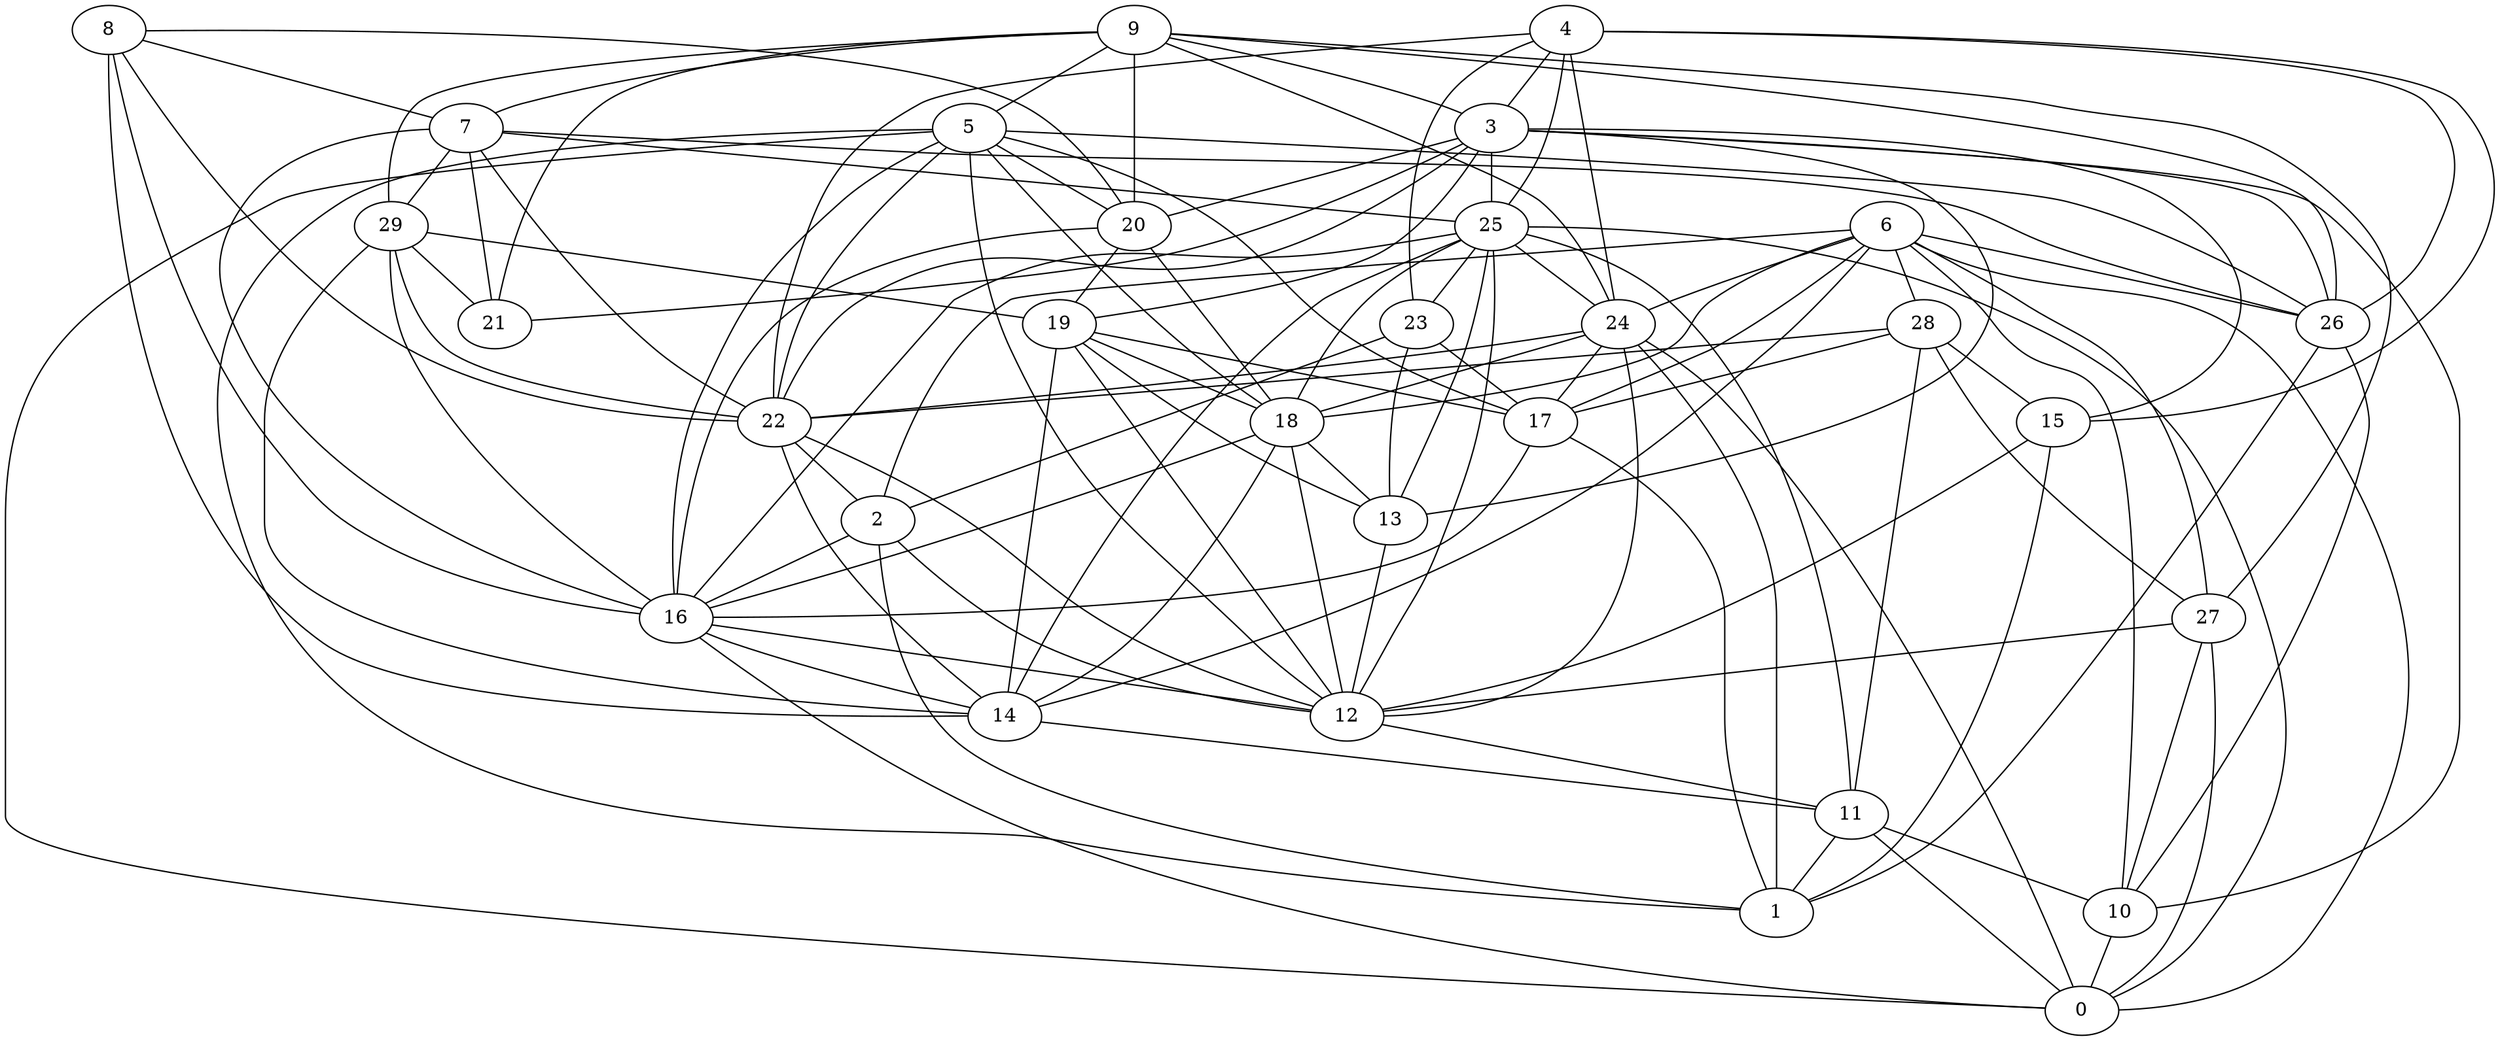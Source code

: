 digraph GG_graph {

subgraph G_graph {
edge [color = black]
"13" -> "12" [dir = none]
"29" -> "22" [dir = none]
"29" -> "21" [dir = none]
"16" -> "14" [dir = none]
"16" -> "12" [dir = none]
"26" -> "10" [dir = none]
"26" -> "1" [dir = none]
"5" -> "22" [dir = none]
"5" -> "18" [dir = none]
"5" -> "1" [dir = none]
"5" -> "0" [dir = none]
"5" -> "16" [dir = none]
"9" -> "27" [dir = none]
"9" -> "5" [dir = none]
"24" -> "17" [dir = none]
"24" -> "18" [dir = none]
"24" -> "22" [dir = none]
"24" -> "0" [dir = none]
"4" -> "25" [dir = none]
"4" -> "22" [dir = none]
"28" -> "11" [dir = none]
"28" -> "22" [dir = none]
"28" -> "15" [dir = none]
"17" -> "1" [dir = none]
"17" -> "16" [dir = none]
"18" -> "12" [dir = none]
"18" -> "13" [dir = none]
"18" -> "14" [dir = none]
"11" -> "1" [dir = none]
"23" -> "17" [dir = none]
"20" -> "18" [dir = none]
"19" -> "18" [dir = none]
"19" -> "14" [dir = none]
"3" -> "15" [dir = none]
"3" -> "10" [dir = none]
"3" -> "20" [dir = none]
"6" -> "0" [dir = none]
"6" -> "14" [dir = none]
"6" -> "27" [dir = none]
"6" -> "18" [dir = none]
"8" -> "7" [dir = none]
"8" -> "22" [dir = none]
"8" -> "20" [dir = none]
"8" -> "14" [dir = none]
"27" -> "12" [dir = none]
"27" -> "10" [dir = none]
"7" -> "21" [dir = none]
"7" -> "16" [dir = none]
"7" -> "26" [dir = none]
"7" -> "29" [dir = none]
"7" -> "25" [dir = none]
"10" -> "0" [dir = none]
"2" -> "16" [dir = none]
"2" -> "1" [dir = none]
"2" -> "12" [dir = none]
"25" -> "12" [dir = none]
"25" -> "23" [dir = none]
"25" -> "11" [dir = none]
"29" -> "19" [dir = none]
"5" -> "12" [dir = none]
"6" -> "24" [dir = none]
"19" -> "12" [dir = none]
"24" -> "12" [dir = none]
"25" -> "18" [dir = none]
"14" -> "11" [dir = none]
"9" -> "24" [dir = none]
"20" -> "19" [dir = none]
"9" -> "21" [dir = none]
"28" -> "27" [dir = none]
"7" -> "22" [dir = none]
"4" -> "3" [dir = none]
"9" -> "7" [dir = none]
"8" -> "16" [dir = none]
"18" -> "16" [dir = none]
"11" -> "0" [dir = none]
"16" -> "0" [dir = none]
"6" -> "26" [dir = none]
"11" -> "10" [dir = none]
"9" -> "3" [dir = none]
"5" -> "20" [dir = none]
"12" -> "11" [dir = none]
"6" -> "10" [dir = none]
"15" -> "1" [dir = none]
"3" -> "22" [dir = none]
"5" -> "26" [dir = none]
"6" -> "2" [dir = none]
"22" -> "2" [dir = none]
"3" -> "26" [dir = none]
"28" -> "17" [dir = none]
"29" -> "14" [dir = none]
"3" -> "19" [dir = none]
"22" -> "14" [dir = none]
"4" -> "24" [dir = none]
"22" -> "12" [dir = none]
"5" -> "17" [dir = none]
"4" -> "26" [dir = none]
"9" -> "29" [dir = none]
"15" -> "12" [dir = none]
"9" -> "26" [dir = none]
"6" -> "28" [dir = none]
"23" -> "13" [dir = none]
"25" -> "24" [dir = none]
"25" -> "13" [dir = none]
"9" -> "20" [dir = none]
"25" -> "0" [dir = none]
"4" -> "23" [dir = none]
"20" -> "16" [dir = none]
"27" -> "0" [dir = none]
"3" -> "13" [dir = none]
"23" -> "2" [dir = none]
"4" -> "15" [dir = none]
"3" -> "25" [dir = none]
"25" -> "16" [dir = none]
"25" -> "14" [dir = none]
"29" -> "16" [dir = none]
"19" -> "17" [dir = none]
"24" -> "1" [dir = none]
"3" -> "21" [dir = none]
"6" -> "17" [dir = none]
"19" -> "13" [dir = none]
}

}
